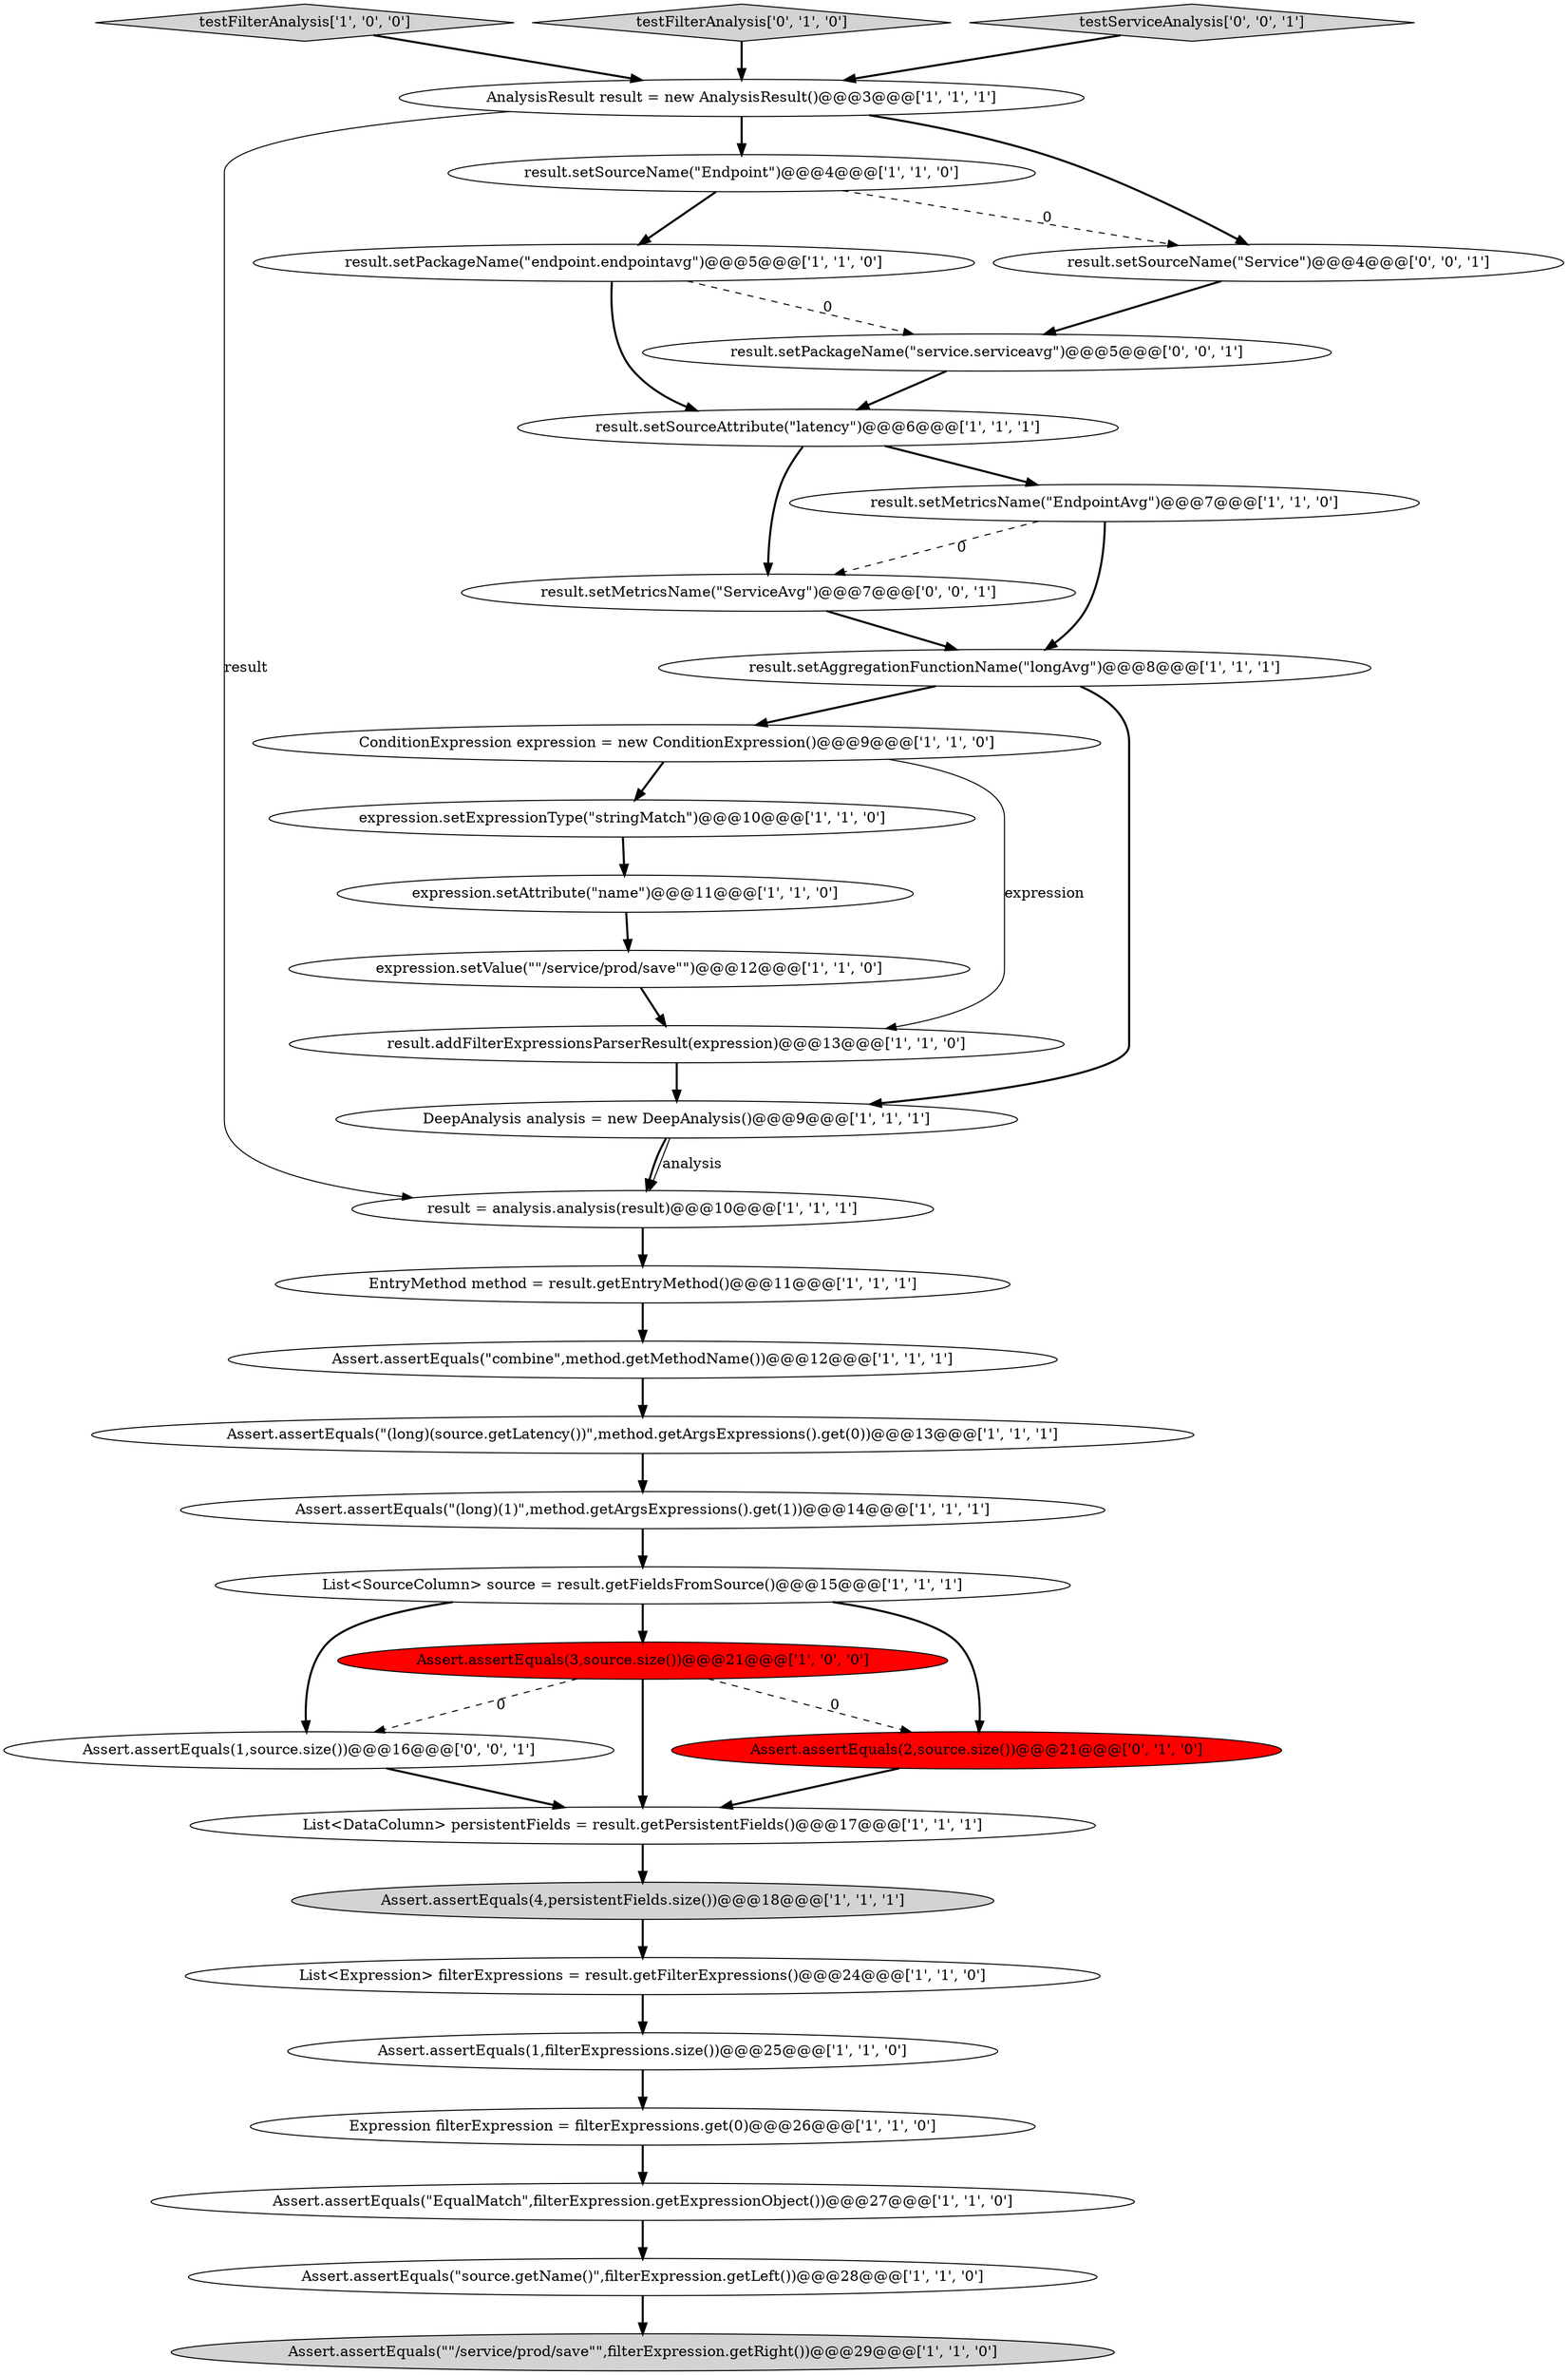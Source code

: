 digraph {
7 [style = filled, label = "Assert.assertEquals(\"source.getName()\",filterExpression.getLeft())@@@28@@@['1', '1', '0']", fillcolor = white, shape = ellipse image = "AAA0AAABBB1BBB"];
19 [style = filled, label = "result.setMetricsName(\"EndpointAvg\")@@@7@@@['1', '1', '0']", fillcolor = white, shape = ellipse image = "AAA0AAABBB1BBB"];
22 [style = filled, label = "Assert.assertEquals(\"(long)(source.getLatency())\",method.getArgsExpressions().get(0))@@@13@@@['1', '1', '1']", fillcolor = white, shape = ellipse image = "AAA0AAABBB1BBB"];
25 [style = filled, label = "Expression filterExpression = filterExpressions.get(0)@@@26@@@['1', '1', '0']", fillcolor = white, shape = ellipse image = "AAA0AAABBB1BBB"];
16 [style = filled, label = "AnalysisResult result = new AnalysisResult()@@@3@@@['1', '1', '1']", fillcolor = white, shape = ellipse image = "AAA0AAABBB1BBB"];
11 [style = filled, label = "ConditionExpression expression = new ConditionExpression()@@@9@@@['1', '1', '0']", fillcolor = white, shape = ellipse image = "AAA0AAABBB1BBB"];
32 [style = filled, label = "result.setMetricsName(\"ServiceAvg\")@@@7@@@['0', '0', '1']", fillcolor = white, shape = ellipse image = "AAA0AAABBB3BBB"];
4 [style = filled, label = "result.setSourceName(\"Endpoint\")@@@4@@@['1', '1', '0']", fillcolor = white, shape = ellipse image = "AAA0AAABBB1BBB"];
20 [style = filled, label = "expression.setValue(\"\"/service/prod/save\"\")@@@12@@@['1', '1', '0']", fillcolor = white, shape = ellipse image = "AAA0AAABBB1BBB"];
23 [style = filled, label = "Assert.assertEquals(\"\"/service/prod/save\"\",filterExpression.getRight())@@@29@@@['1', '1', '0']", fillcolor = lightgray, shape = ellipse image = "AAA0AAABBB1BBB"];
10 [style = filled, label = "expression.setAttribute(\"name\")@@@11@@@['1', '1', '0']", fillcolor = white, shape = ellipse image = "AAA0AAABBB1BBB"];
2 [style = filled, label = "DeepAnalysis analysis = new DeepAnalysis()@@@9@@@['1', '1', '1']", fillcolor = white, shape = ellipse image = "AAA0AAABBB1BBB"];
27 [style = filled, label = "Assert.assertEquals(4,persistentFields.size())@@@18@@@['1', '1', '1']", fillcolor = lightgray, shape = ellipse image = "AAA0AAABBB1BBB"];
0 [style = filled, label = "List<SourceColumn> source = result.getFieldsFromSource()@@@15@@@['1', '1', '1']", fillcolor = white, shape = ellipse image = "AAA0AAABBB1BBB"];
14 [style = filled, label = "List<DataColumn> persistentFields = result.getPersistentFields()@@@17@@@['1', '1', '1']", fillcolor = white, shape = ellipse image = "AAA0AAABBB1BBB"];
1 [style = filled, label = "List<Expression> filterExpressions = result.getFilterExpressions()@@@24@@@['1', '1', '0']", fillcolor = white, shape = ellipse image = "AAA0AAABBB1BBB"];
8 [style = filled, label = "result.setAggregationFunctionName(\"longAvg\")@@@8@@@['1', '1', '1']", fillcolor = white, shape = ellipse image = "AAA0AAABBB1BBB"];
6 [style = filled, label = "result = analysis.analysis(result)@@@10@@@['1', '1', '1']", fillcolor = white, shape = ellipse image = "AAA0AAABBB1BBB"];
15 [style = filled, label = "result.setSourceAttribute(\"latency\")@@@6@@@['1', '1', '1']", fillcolor = white, shape = ellipse image = "AAA0AAABBB1BBB"];
9 [style = filled, label = "expression.setExpressionType(\"stringMatch\")@@@10@@@['1', '1', '0']", fillcolor = white, shape = ellipse image = "AAA0AAABBB1BBB"];
18 [style = filled, label = "Assert.assertEquals(\"combine\",method.getMethodName())@@@12@@@['1', '1', '1']", fillcolor = white, shape = ellipse image = "AAA0AAABBB1BBB"];
33 [style = filled, label = "Assert.assertEquals(1,source.size())@@@16@@@['0', '0', '1']", fillcolor = white, shape = ellipse image = "AAA0AAABBB3BBB"];
5 [style = filled, label = "Assert.assertEquals(\"EqualMatch\",filterExpression.getExpressionObject())@@@27@@@['1', '1', '0']", fillcolor = white, shape = ellipse image = "AAA0AAABBB1BBB"];
24 [style = filled, label = "Assert.assertEquals(1,filterExpressions.size())@@@25@@@['1', '1', '0']", fillcolor = white, shape = ellipse image = "AAA0AAABBB1BBB"];
31 [style = filled, label = "result.setSourceName(\"Service\")@@@4@@@['0', '0', '1']", fillcolor = white, shape = ellipse image = "AAA0AAABBB3BBB"];
28 [style = filled, label = "Assert.assertEquals(2,source.size())@@@21@@@['0', '1', '0']", fillcolor = red, shape = ellipse image = "AAA1AAABBB2BBB"];
21 [style = filled, label = "Assert.assertEquals(3,source.size())@@@21@@@['1', '0', '0']", fillcolor = red, shape = ellipse image = "AAA1AAABBB1BBB"];
17 [style = filled, label = "Assert.assertEquals(\"(long)(1)\",method.getArgsExpressions().get(1))@@@14@@@['1', '1', '1']", fillcolor = white, shape = ellipse image = "AAA0AAABBB1BBB"];
13 [style = filled, label = "testFilterAnalysis['1', '0', '0']", fillcolor = lightgray, shape = diamond image = "AAA0AAABBB1BBB"];
3 [style = filled, label = "result.addFilterExpressionsParserResult(expression)@@@13@@@['1', '1', '0']", fillcolor = white, shape = ellipse image = "AAA0AAABBB1BBB"];
26 [style = filled, label = "EntryMethod method = result.getEntryMethod()@@@11@@@['1', '1', '1']", fillcolor = white, shape = ellipse image = "AAA0AAABBB1BBB"];
29 [style = filled, label = "testFilterAnalysis['0', '1', '0']", fillcolor = lightgray, shape = diamond image = "AAA0AAABBB2BBB"];
12 [style = filled, label = "result.setPackageName(\"endpoint.endpointavg\")@@@5@@@['1', '1', '0']", fillcolor = white, shape = ellipse image = "AAA0AAABBB1BBB"];
30 [style = filled, label = "result.setPackageName(\"service.serviceavg\")@@@5@@@['0', '0', '1']", fillcolor = white, shape = ellipse image = "AAA0AAABBB3BBB"];
34 [style = filled, label = "testServiceAnalysis['0', '0', '1']", fillcolor = lightgray, shape = diamond image = "AAA0AAABBB3BBB"];
33->14 [style = bold, label=""];
10->20 [style = bold, label=""];
27->1 [style = bold, label=""];
6->26 [style = bold, label=""];
16->6 [style = solid, label="result"];
2->6 [style = solid, label="analysis"];
21->28 [style = dashed, label="0"];
2->6 [style = bold, label=""];
12->15 [style = bold, label=""];
26->18 [style = bold, label=""];
4->31 [style = dashed, label="0"];
20->3 [style = bold, label=""];
0->21 [style = bold, label=""];
11->3 [style = solid, label="expression"];
9->10 [style = bold, label=""];
12->30 [style = dashed, label="0"];
15->19 [style = bold, label=""];
11->9 [style = bold, label=""];
13->16 [style = bold, label=""];
19->8 [style = bold, label=""];
28->14 [style = bold, label=""];
32->8 [style = bold, label=""];
18->22 [style = bold, label=""];
17->0 [style = bold, label=""];
3->2 [style = bold, label=""];
8->2 [style = bold, label=""];
0->33 [style = bold, label=""];
21->33 [style = dashed, label="0"];
1->24 [style = bold, label=""];
24->25 [style = bold, label=""];
16->31 [style = bold, label=""];
34->16 [style = bold, label=""];
7->23 [style = bold, label=""];
31->30 [style = bold, label=""];
4->12 [style = bold, label=""];
22->17 [style = bold, label=""];
5->7 [style = bold, label=""];
25->5 [style = bold, label=""];
14->27 [style = bold, label=""];
19->32 [style = dashed, label="0"];
16->4 [style = bold, label=""];
15->32 [style = bold, label=""];
8->11 [style = bold, label=""];
29->16 [style = bold, label=""];
0->28 [style = bold, label=""];
30->15 [style = bold, label=""];
21->14 [style = bold, label=""];
}
